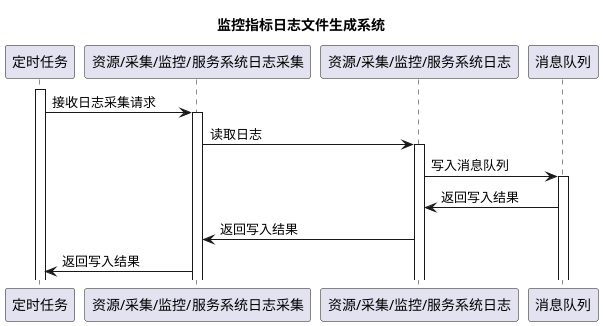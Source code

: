 @startuml
title 	监控指标日志文件生成系统


participant "定时任务" as A
participant "资源/采集/监控/服务系统日志采集" as B
participant "资源/采集/监控/服务系统日志" as C
participant "消息队列" as D


activate A


A   -> B:接收日志采集请求
activate B

B   -> C:读取日志
activate C

C -> D:写入消息队列
activate D

D -> C:返回写入结果
C -> B:返回写入结果
B -> A:返回写入结果

@enduml